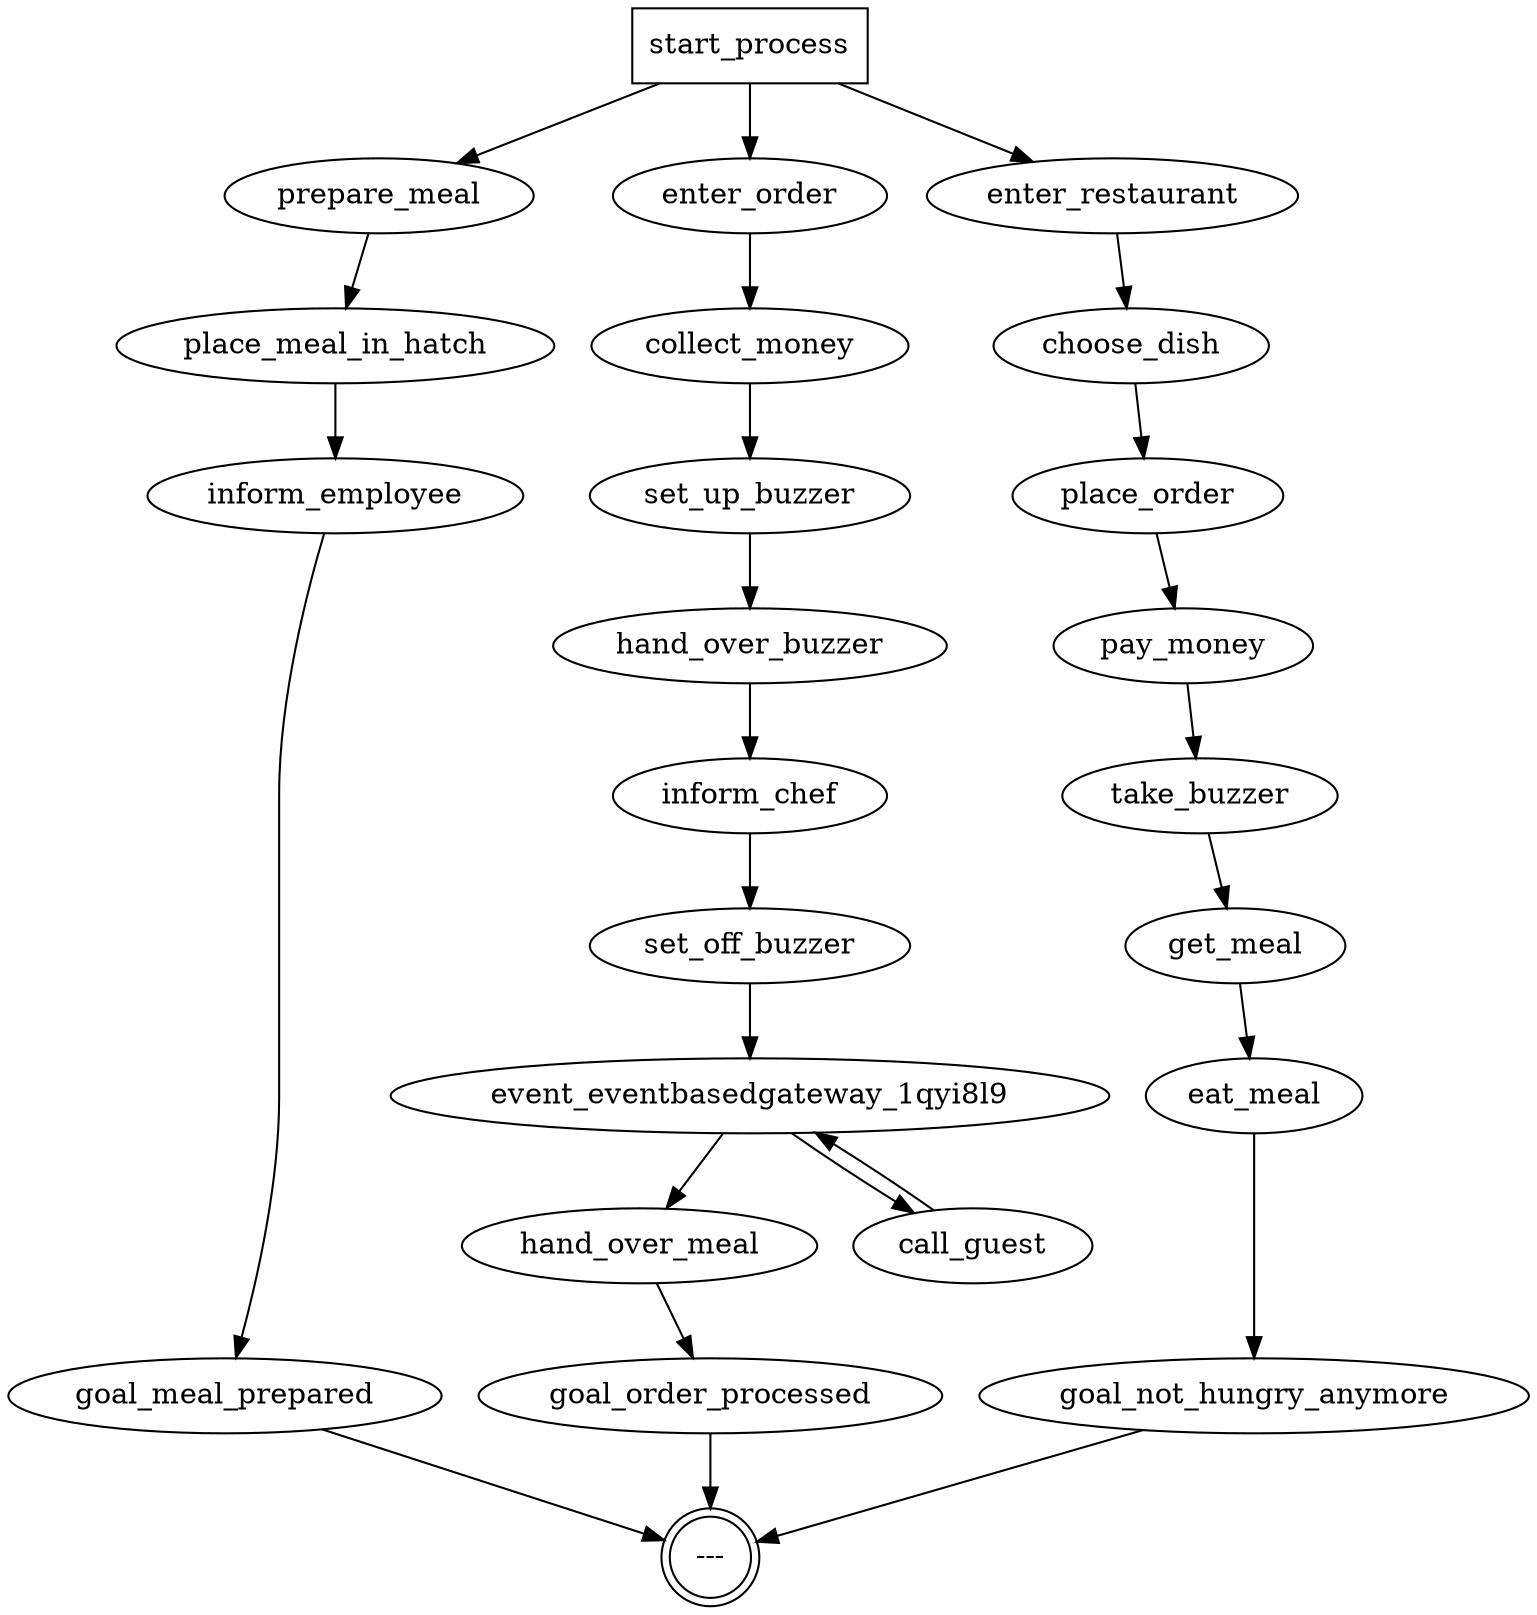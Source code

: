 digraph {
  20 [label="pay_money"];
  21 [label="place_order"];
  2 [label="inform_employee"];
  1 [label="goal_meal_prepared"];
  0 [label="---", shape=doublecircle];
  3 [label="place_meal_in_hatch"];
  4 [label="prepare_meal"];
  5 [label="start_process", shape=box];
  7 [label="hand_over_meal"];
  14 [label="enter_order"];
  8 [label="event_eventbasedgateway_1qyi8l9"];
  9 [label="set_off_buzzer"];
  10 [label="inform_chef"];
  15 [label="call_guest"];
  6 [label="goal_order_processed"];
  11 [label="hand_over_buzzer"];
  12 [label="set_up_buzzer"];
  13 [label="collect_money"];
  18 [label="get_meal"];
  19 [label="take_buzzer"];
  17 [label="eat_meal"];
  16 [label="goal_not_hungry_anymore"];
  22 [label="choose_dish"];
  23 [label="enter_restaurant"];
  20 -> 19;
  21 -> 20;
  2 -> 1;
  1 -> 0;
  3 -> 2;
  4 -> 3;
  5 -> 23;
  5 -> 14;
  5 -> 4;
  7 -> 6;
  14 -> 13;
  8 -> 7;
  8 -> 15;
  9 -> 8;
  10 -> 9;
  15 -> 8;
  6 -> 0;
  11 -> 10;
  12 -> 11;
  13 -> 12;
  18 -> 17;
  19 -> 18;
  17 -> 16;
  16 -> 0;
  22 -> 21;
  23 -> 22;
}
